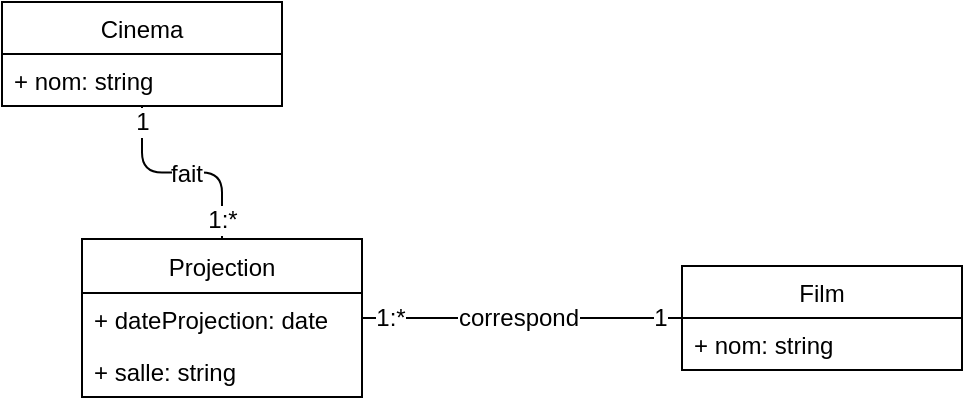 <mxfile version="12.2.4" pages="1"><diagram id="995-_C5sarJ2ZPh1JHJ7" name="Page-1"><mxGraphModel dx="446" dy="302" grid="1" gridSize="10" guides="1" tooltips="1" connect="1" arrows="1" fold="1" page="1" pageScale="1" pageWidth="850" pageHeight="1100" math="0" shadow="0"><root><mxCell id="0"/><mxCell id="1" parent="0"/><mxCell id="2" value="Cinema" style="swimlane;fontStyle=0;childLayout=stackLayout;horizontal=1;startSize=26;fillColor=none;horizontalStack=0;resizeParent=1;resizeParentMax=0;resizeLast=0;collapsible=1;marginBottom=0;" parent="1" vertex="1"><mxGeometry x="10" y="48" width="140" height="52" as="geometry"/></mxCell><mxCell id="3" value="+ nom: string" style="text;strokeColor=none;fillColor=none;align=left;verticalAlign=top;spacingLeft=4;spacingRight=4;overflow=hidden;rotatable=0;points=[[0,0.5],[1,0.5]];portConstraint=eastwest;" parent="2" vertex="1"><mxGeometry y="26" width="140" height="26" as="geometry"/></mxCell><mxCell id="6" value="Film" style="swimlane;fontStyle=0;childLayout=stackLayout;horizontal=1;startSize=26;fillColor=none;horizontalStack=0;resizeParent=1;resizeParentMax=0;resizeLast=0;collapsible=1;marginBottom=0;" parent="1" vertex="1"><mxGeometry x="350" y="180" width="140" height="52" as="geometry"/></mxCell><mxCell id="7" value="+ nom: string" style="text;strokeColor=none;fillColor=none;align=left;verticalAlign=top;spacingLeft=4;spacingRight=4;overflow=hidden;rotatable=0;points=[[0,0.5],[1,0.5]];portConstraint=eastwest;" parent="6" vertex="1"><mxGeometry y="26" width="140" height="26" as="geometry"/></mxCell><mxCell id="9" value="" style="endArrow=none;html=1;edgeStyle=orthogonalEdgeStyle;" parent="1" source="2" target="17" edge="1"><mxGeometry relative="1" as="geometry"><mxPoint x="10" y="180" as="sourcePoint"/><mxPoint x="290" y="20" as="targetPoint"/></mxGeometry></mxCell><mxCell id="14" value="1" style="text;html=1;resizable=0;points=[];align=center;verticalAlign=middle;labelBackgroundColor=#ffffff;" parent="9" vertex="1" connectable="0"><mxGeometry x="-0.863" relative="1" as="geometry"><mxPoint as="offset"/></mxGeometry></mxCell><mxCell id="15" value="1:*" style="text;html=1;resizable=0;points=[];align=center;verticalAlign=middle;labelBackgroundColor=#ffffff;" parent="9" vertex="1" connectable="0"><mxGeometry x="0.825" relative="1" as="geometry"><mxPoint as="offset"/></mxGeometry></mxCell><mxCell id="16" value="fait" style="text;html=1;resizable=0;points=[];align=center;verticalAlign=middle;labelBackgroundColor=#ffffff;" parent="9" vertex="1" connectable="0"><mxGeometry x="0.027" relative="1" as="geometry"><mxPoint as="offset"/></mxGeometry></mxCell><mxCell id="17" value="Projection" style="swimlane;fontStyle=0;childLayout=stackLayout;horizontal=1;startSize=27;fillColor=none;horizontalStack=0;resizeParent=1;resizeParentMax=0;resizeLast=0;collapsible=1;marginBottom=0;" parent="1" vertex="1"><mxGeometry x="50" y="166.5" width="140" height="79" as="geometry"/></mxCell><mxCell id="18" value="+ dateProjection: date" style="text;strokeColor=none;fillColor=none;align=left;verticalAlign=top;spacingLeft=4;spacingRight=4;overflow=hidden;rotatable=0;points=[[0,0.5],[1,0.5]];portConstraint=eastwest;" parent="17" vertex="1"><mxGeometry y="27" width="140" height="26" as="geometry"/></mxCell><mxCell id="19" value="+ salle: string" style="text;strokeColor=none;fillColor=none;align=left;verticalAlign=top;spacingLeft=4;spacingRight=4;overflow=hidden;rotatable=0;points=[[0,0.5],[1,0.5]];portConstraint=eastwest;" parent="17" vertex="1"><mxGeometry y="53" width="140" height="26" as="geometry"/></mxCell><mxCell id="20" value="" style="endArrow=none;html=1;edgeStyle=orthogonalEdgeStyle;" parent="1" source="6" target="17" edge="1"><mxGeometry relative="1" as="geometry"><mxPoint x="90" y="110" as="sourcePoint"/><mxPoint x="150" y="200" as="targetPoint"/></mxGeometry></mxCell><mxCell id="21" value="1" style="text;html=1;resizable=0;points=[];align=center;verticalAlign=middle;labelBackgroundColor=#ffffff;" parent="20" vertex="1" connectable="0"><mxGeometry x="-0.863" relative="1" as="geometry"><mxPoint as="offset"/></mxGeometry></mxCell><mxCell id="22" value="1:*" style="text;html=1;resizable=0;points=[];align=center;verticalAlign=middle;labelBackgroundColor=#ffffff;" parent="20" vertex="1" connectable="0"><mxGeometry x="0.825" relative="1" as="geometry"><mxPoint as="offset"/></mxGeometry></mxCell><mxCell id="23" value="correspond" style="text;html=1;resizable=0;points=[];align=center;verticalAlign=middle;labelBackgroundColor=#ffffff;" parent="20" vertex="1" connectable="0"><mxGeometry x="0.027" relative="1" as="geometry"><mxPoint as="offset"/></mxGeometry></mxCell></root></mxGraphModel></diagram></mxfile>